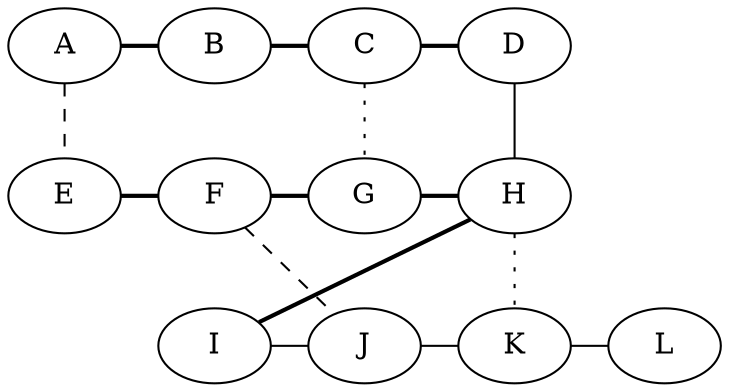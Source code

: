 digraph G {
  node [shape=ellipse];
  edge [dir=none];

  {rank=same; A B C D}
  {rank=same; E F G H}
  {rank=same; I J K L}

  A -> B -> C -> D [style=bold, weight=2];
  A -> E [style=dashed, weight=1.5];
  C -> G [style=dotted, weight=3];
  D -> H [style=solid, weight=4.5];
  E -> F -> G -> H -> I [style=bold, weight=2.5];
  F -> J [style=dashed, weight=1];
  H -> K [style=dotted, weight=3.5];
  I -> J -> K -> L [style=solid, weight=4];
}
